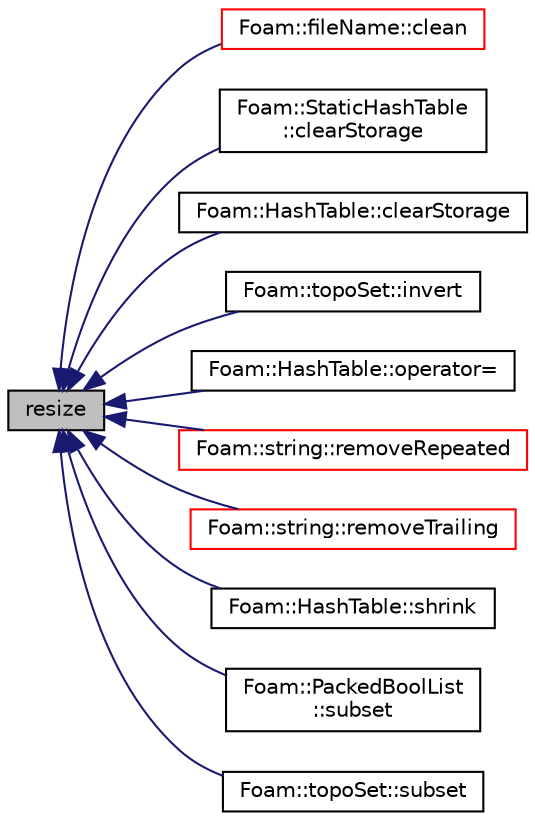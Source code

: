 digraph "resize"
{
  bgcolor="transparent";
  edge [fontname="Helvetica",fontsize="10",labelfontname="Helvetica",labelfontsize="10"];
  node [fontname="Helvetica",fontsize="10",shape=record];
  rankdir="LR";
  Node1 [label="resize",height=0.2,width=0.4,color="black", fillcolor="grey75", style="filled", fontcolor="black"];
  Node1 -> Node2 [dir="back",color="midnightblue",fontsize="10",style="solid",fontname="Helvetica"];
  Node2 [label="Foam::fileName::clean",height=0.2,width=0.4,color="red",URL="$a00780.html#a128b48326f706cdc6ecf2644993c020c",tooltip="Cleanup file name. "];
  Node1 -> Node3 [dir="back",color="midnightblue",fontsize="10",style="solid",fontname="Helvetica"];
  Node3 [label="Foam::StaticHashTable\l::clearStorage",height=0.2,width=0.4,color="black",URL="$a02439.html#a77e7fd5aa3adf14be9cbcd6e670f7843",tooltip="Clear the table entries and the table itself. "];
  Node1 -> Node4 [dir="back",color="midnightblue",fontsize="10",style="solid",fontname="Helvetica"];
  Node4 [label="Foam::HashTable::clearStorage",height=0.2,width=0.4,color="black",URL="$a00984.html#a77e7fd5aa3adf14be9cbcd6e670f7843",tooltip="Clear the table entries and the table itself. "];
  Node1 -> Node5 [dir="back",color="midnightblue",fontsize="10",style="solid",fontname="Helvetica"];
  Node5 [label="Foam::topoSet::invert",height=0.2,width=0.4,color="black",URL="$a02635.html#a35fb7dbde3f7be406451bf0a8eb57d2e",tooltip="Invert contents. (insert all members 0..maxLen-1 which were not in. "];
  Node1 -> Node6 [dir="back",color="midnightblue",fontsize="10",style="solid",fontname="Helvetica"];
  Node6 [label="Foam::HashTable::operator=",height=0.2,width=0.4,color="black",URL="$a00984.html#ab08fb00d67b7f3aeca707447df8580c5",tooltip="Assignment. "];
  Node1 -> Node7 [dir="back",color="midnightblue",fontsize="10",style="solid",fontname="Helvetica"];
  Node7 [label="Foam::string::removeRepeated",height=0.2,width=0.4,color="red",URL="$a02455.html#ad0e6d864723bb4f80c63c129a6d596dd",tooltip="Remove repeated characters returning true if string changed. "];
  Node1 -> Node8 [dir="back",color="midnightblue",fontsize="10",style="solid",fontname="Helvetica"];
  Node8 [label="Foam::string::removeTrailing",height=0.2,width=0.4,color="red",URL="$a02455.html#a430ddc9da137170d3f881c8d753dcd15",tooltip="Remove trailing character returning true if string changed. "];
  Node1 -> Node9 [dir="back",color="midnightblue",fontsize="10",style="solid",fontname="Helvetica"];
  Node9 [label="Foam::HashTable::shrink",height=0.2,width=0.4,color="black",URL="$a00984.html#a14dbce2ca2fb7da194a2bbc0628fdfed",tooltip="Shrink the allocated table to approx. twice number of elements. "];
  Node1 -> Node10 [dir="back",color="midnightblue",fontsize="10",style="solid",fontname="Helvetica"];
  Node10 [label="Foam::PackedBoolList\l::subset",height=0.2,width=0.4,color="black",URL="$a01755.html#a668afa3b74e76fcb97bc329983c5e787",tooltip="Subset with the specified list. "];
  Node1 -> Node11 [dir="back",color="midnightblue",fontsize="10",style="solid",fontname="Helvetica"];
  Node11 [label="Foam::topoSet::subset",height=0.2,width=0.4,color="black",URL="$a02635.html#aca3bc27ef071fc2fccd797b459d8d979",tooltip="Subset contents. Only elements present in both sets remain. "];
}
